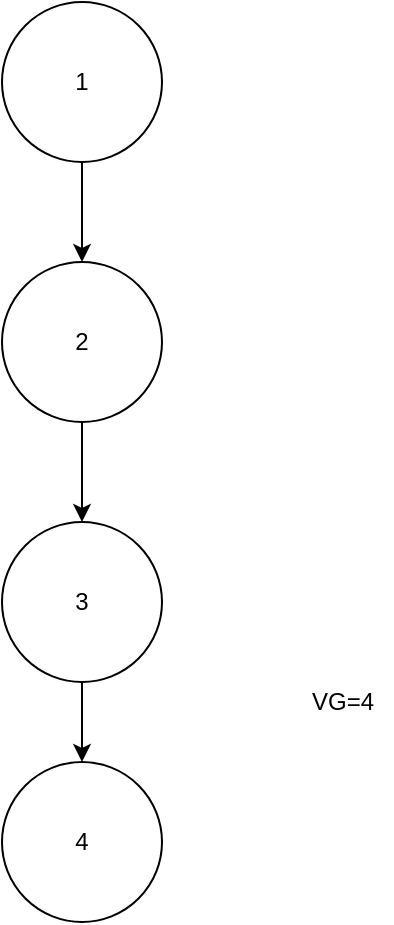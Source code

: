 <mxfile version="21.0.2" type="device"><diagram name="Página-1" id="40KqtgfNwu75Ug1gorcL"><mxGraphModel dx="874" dy="484" grid="1" gridSize="10" guides="1" tooltips="1" connect="1" arrows="1" fold="1" page="1" pageScale="1" pageWidth="827" pageHeight="1169" math="0" shadow="0"><root><mxCell id="0"/><mxCell id="1" parent="0"/><mxCell id="7N9BakJiTNJuk04nz9Mo-7" value="" style="edgeStyle=orthogonalEdgeStyle;rounded=0;orthogonalLoop=1;jettySize=auto;html=1;" edge="1" parent="1" source="7N9BakJiTNJuk04nz9Mo-1" target="7N9BakJiTNJuk04nz9Mo-2"><mxGeometry relative="1" as="geometry"/></mxCell><mxCell id="7N9BakJiTNJuk04nz9Mo-1" value="1" style="ellipse;whiteSpace=wrap;html=1;aspect=fixed;" vertex="1" parent="1"><mxGeometry x="320" y="40" width="80" height="80" as="geometry"/></mxCell><mxCell id="7N9BakJiTNJuk04nz9Mo-8" value="" style="edgeStyle=orthogonalEdgeStyle;rounded=0;orthogonalLoop=1;jettySize=auto;html=1;" edge="1" parent="1" source="7N9BakJiTNJuk04nz9Mo-2" target="7N9BakJiTNJuk04nz9Mo-3"><mxGeometry relative="1" as="geometry"/></mxCell><mxCell id="7N9BakJiTNJuk04nz9Mo-2" value="2" style="ellipse;whiteSpace=wrap;html=1;aspect=fixed;" vertex="1" parent="1"><mxGeometry x="320" y="170" width="80" height="80" as="geometry"/></mxCell><mxCell id="7N9BakJiTNJuk04nz9Mo-9" value="" style="edgeStyle=orthogonalEdgeStyle;rounded=0;orthogonalLoop=1;jettySize=auto;html=1;" edge="1" parent="1" source="7N9BakJiTNJuk04nz9Mo-3" target="7N9BakJiTNJuk04nz9Mo-6"><mxGeometry relative="1" as="geometry"/></mxCell><mxCell id="7N9BakJiTNJuk04nz9Mo-3" value="3" style="ellipse;whiteSpace=wrap;html=1;aspect=fixed;" vertex="1" parent="1"><mxGeometry x="320" y="300" width="80" height="80" as="geometry"/></mxCell><mxCell id="7N9BakJiTNJuk04nz9Mo-6" value="4" style="ellipse;whiteSpace=wrap;html=1;aspect=fixed;" vertex="1" parent="1"><mxGeometry x="320" y="420" width="80" height="80" as="geometry"/></mxCell><mxCell id="7N9BakJiTNJuk04nz9Mo-10" value="VG=4" style="text;html=1;align=center;verticalAlign=middle;resizable=0;points=[];autosize=1;strokeColor=none;fillColor=none;" vertex="1" parent="1"><mxGeometry x="465" y="375" width="50" height="30" as="geometry"/></mxCell></root></mxGraphModel></diagram></mxfile>